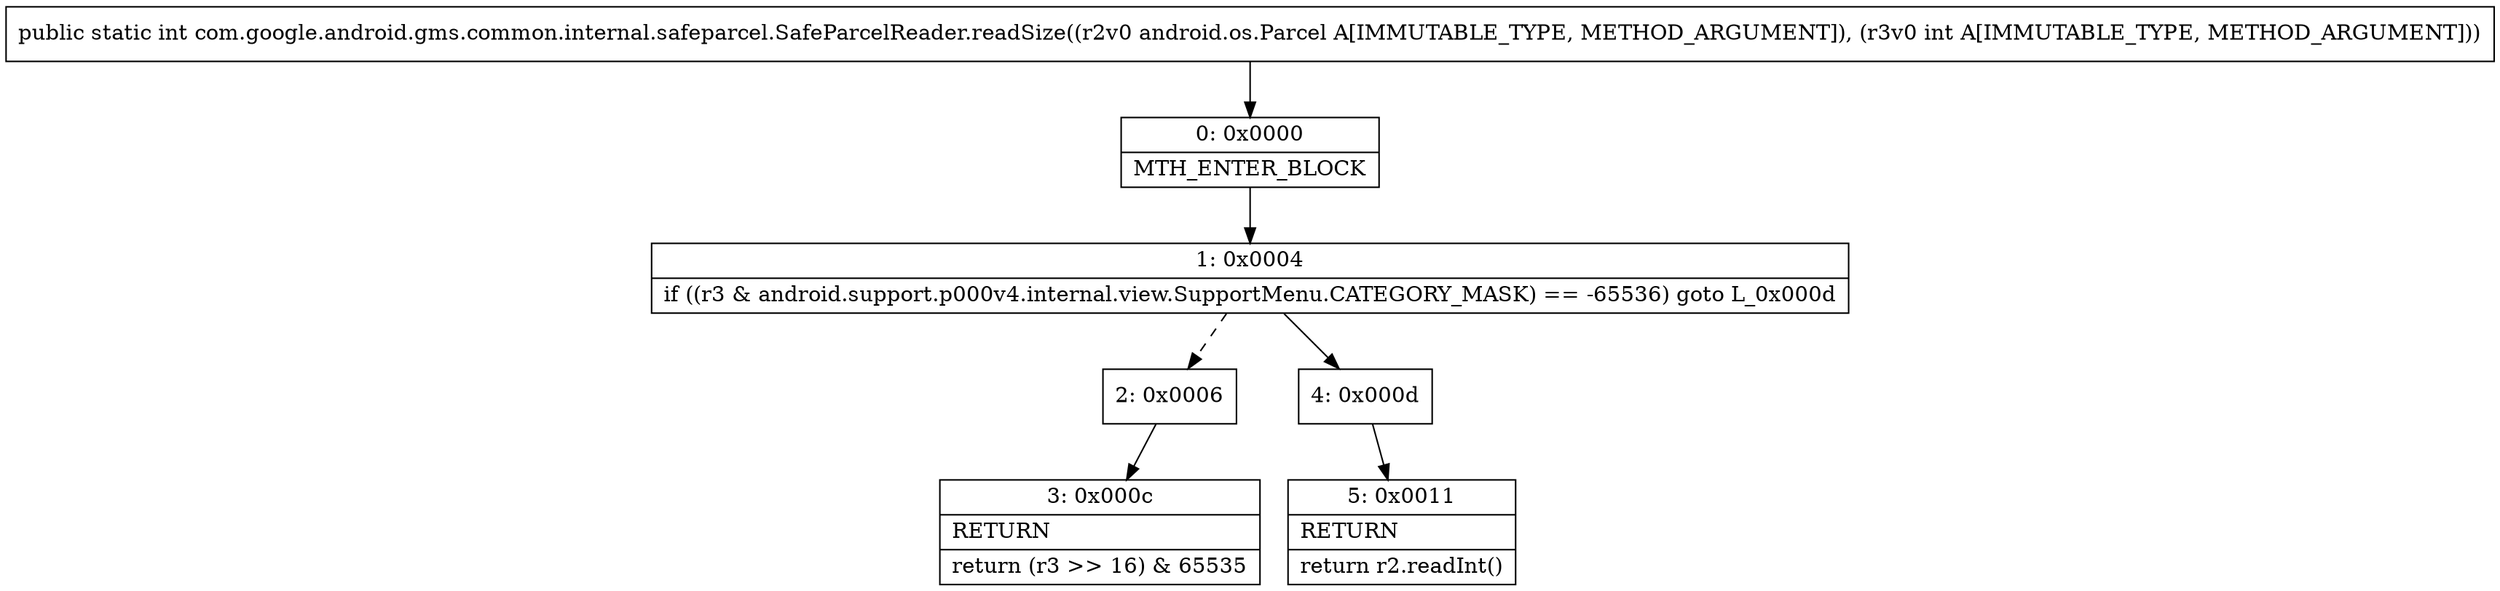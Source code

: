 digraph "CFG forcom.google.android.gms.common.internal.safeparcel.SafeParcelReader.readSize(Landroid\/os\/Parcel;I)I" {
Node_0 [shape=record,label="{0\:\ 0x0000|MTH_ENTER_BLOCK\l}"];
Node_1 [shape=record,label="{1\:\ 0x0004|if ((r3 & android.support.p000v4.internal.view.SupportMenu.CATEGORY_MASK) == \-65536) goto L_0x000d\l}"];
Node_2 [shape=record,label="{2\:\ 0x0006}"];
Node_3 [shape=record,label="{3\:\ 0x000c|RETURN\l|return (r3 \>\> 16) & 65535\l}"];
Node_4 [shape=record,label="{4\:\ 0x000d}"];
Node_5 [shape=record,label="{5\:\ 0x0011|RETURN\l|return r2.readInt()\l}"];
MethodNode[shape=record,label="{public static int com.google.android.gms.common.internal.safeparcel.SafeParcelReader.readSize((r2v0 android.os.Parcel A[IMMUTABLE_TYPE, METHOD_ARGUMENT]), (r3v0 int A[IMMUTABLE_TYPE, METHOD_ARGUMENT])) }"];
MethodNode -> Node_0;
Node_0 -> Node_1;
Node_1 -> Node_2[style=dashed];
Node_1 -> Node_4;
Node_2 -> Node_3;
Node_4 -> Node_5;
}

